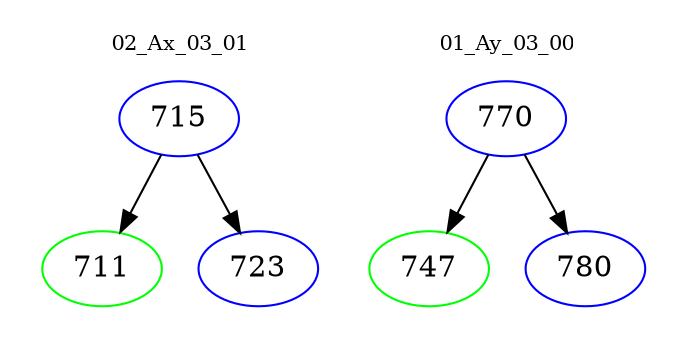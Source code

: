 digraph{
subgraph cluster_0 {
color = white
label = "02_Ax_03_01";
fontsize=10;
T0_715 [label="715", color="blue"]
T0_715 -> T0_711 [color="black"]
T0_711 [label="711", color="green"]
T0_715 -> T0_723 [color="black"]
T0_723 [label="723", color="blue"]
}
subgraph cluster_1 {
color = white
label = "01_Ay_03_00";
fontsize=10;
T1_770 [label="770", color="blue"]
T1_770 -> T1_747 [color="black"]
T1_747 [label="747", color="green"]
T1_770 -> T1_780 [color="black"]
T1_780 [label="780", color="blue"]
}
}
